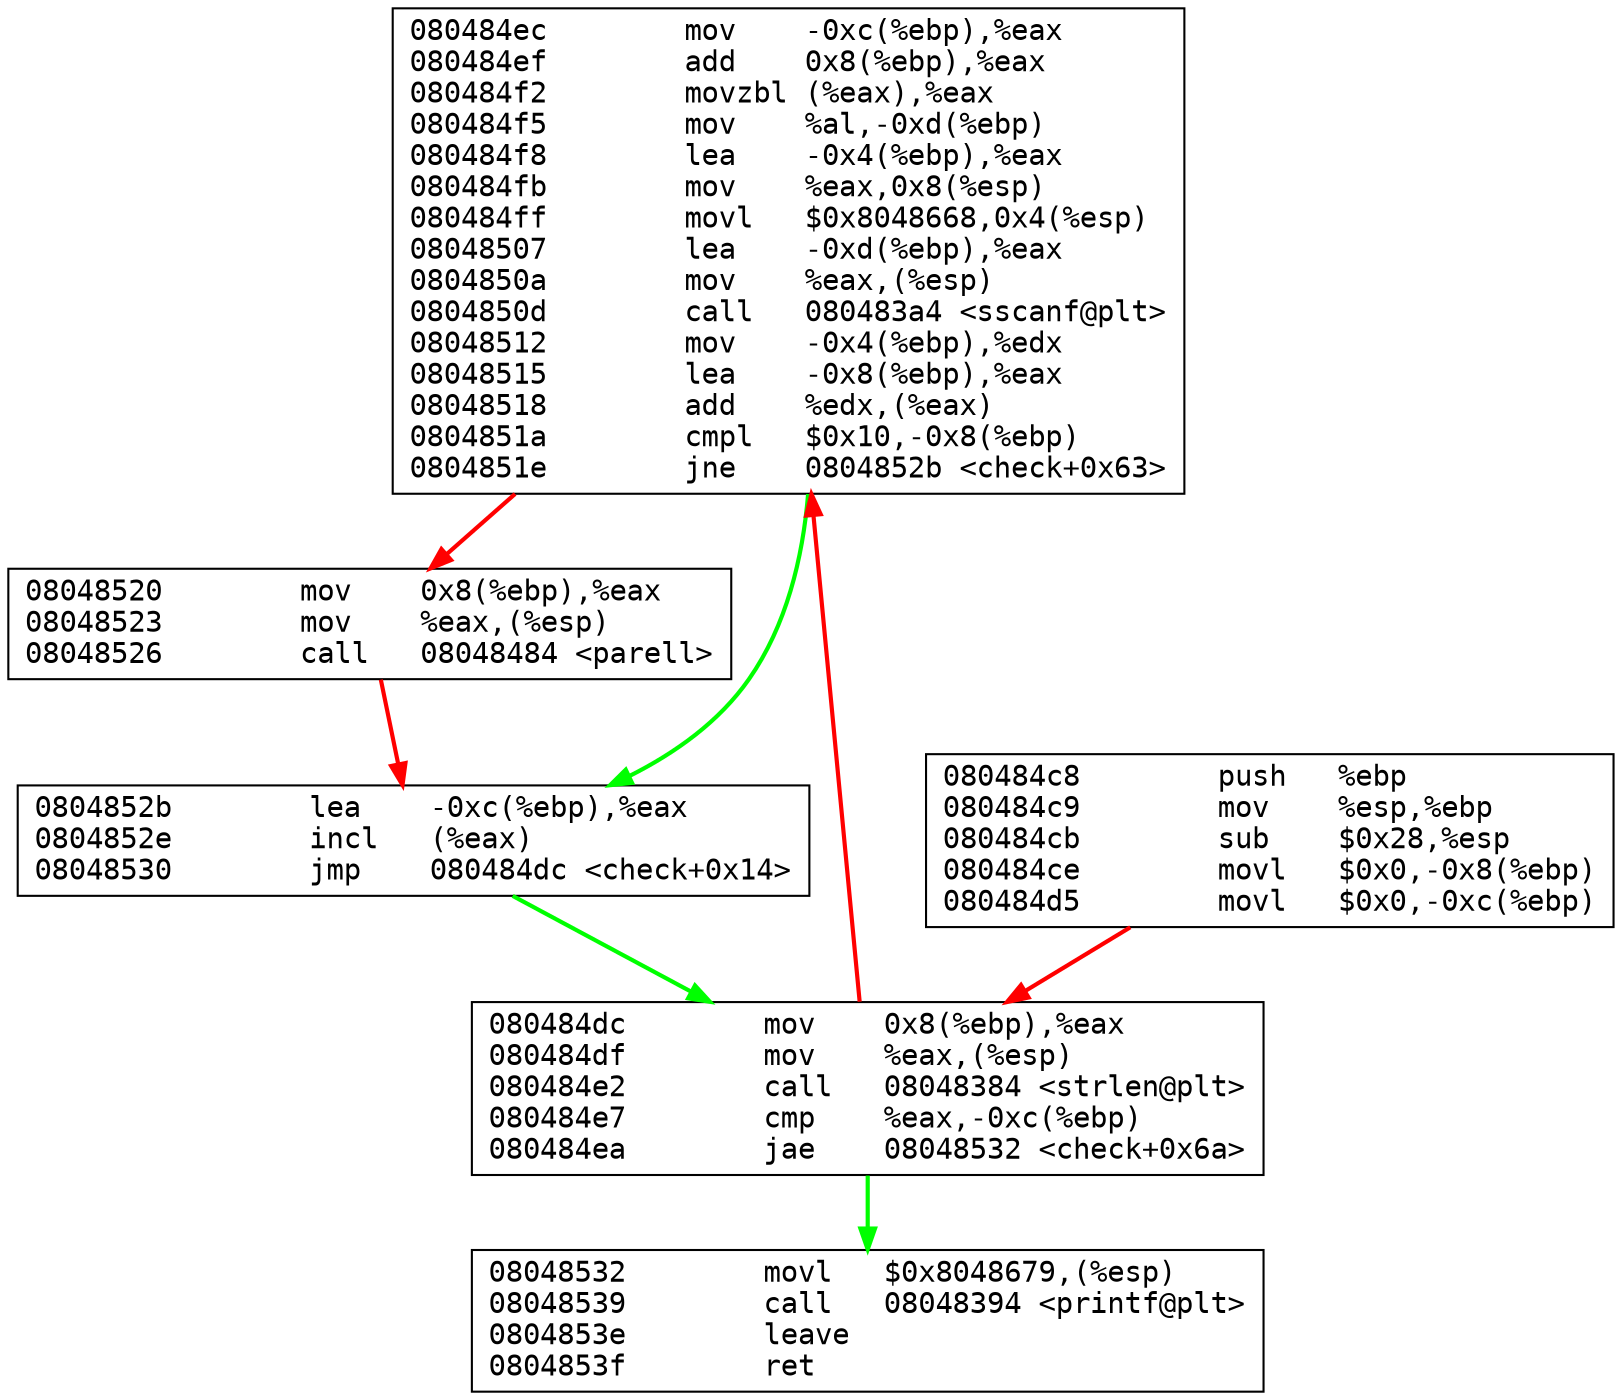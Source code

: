 digraph G { node [fontname=Courier]; 
 "080484ec" [shape=box, label = "080484ec	mov    -0xc(%ebp),%eax\l080484ef	add    0x8(%ebp),%eax\l080484f2	movzbl (%eax),%eax\l080484f5	mov    %al,-0xd(%ebp)\l080484f8	lea    -0x4(%ebp),%eax\l080484fb	mov    %eax,0x8(%esp)\l080484ff	movl   $0x8048668,0x4(%esp)\l08048507	lea    -0xd(%ebp),%eax\l0804850a	mov    %eax,(%esp)\l0804850d	call   080483a4 <sscanf@plt>\l08048512	mov    -0x4(%ebp),%edx\l08048515	lea    -0x8(%ebp),%eax\l08048518	add    %edx,(%eax)\l0804851a	cmpl   $0x10,-0x8(%ebp)\l0804851e	jne    0804852b <check+0x63>\l"]

 "080484dc" [shape=box, label = "080484dc	mov    0x8(%ebp),%eax\l080484df	mov    %eax,(%esp)\l080484e2	call   08048384 <strlen@plt>\l080484e7	cmp    %eax,-0xc(%ebp)\l080484ea	jae    08048532 <check+0x6a>\l"]

 "08048532" [shape=box, label = "08048532	movl   $0x8048679,(%esp)\l08048539	call   08048394 <printf@plt>\l0804853e	leave\l0804853f	ret\l"]

 "08048520" [shape=box, label = "08048520	mov    0x8(%ebp),%eax\l08048523	mov    %eax,(%esp)\l08048526	call   08048484 <parell>\l"]

 "0804852b" [shape=box, label = "0804852b	lea    -0xc(%ebp),%eax\l0804852e	incl   (%eax)\l08048530	jmp    080484dc <check+0x14>\l"]

 "080484c8" [shape=box, label = "080484c8	push   %ebp\l080484c9	mov    %esp,%ebp\l080484cb	sub    $0x28,%esp\l080484ce	movl   $0x0,-0x8(%ebp)\l080484d5	movl   $0x0,-0xc(%ebp)\l"]
"080484c8" -> "080484dc" [style = bold, color=red]
"080484dc" -> "08048532" [style = bold, color=green]
"080484dc" -> "080484ec" [style = bold, color=red]
"080484ec" -> "0804852b" [style = bold, color=green]
"080484ec" -> "08048520" [style = bold, color=red]
"08048520" -> "0804852b" [style = bold, color=red]
"0804852b" -> "080484dc" [style = bold, color=green]
}